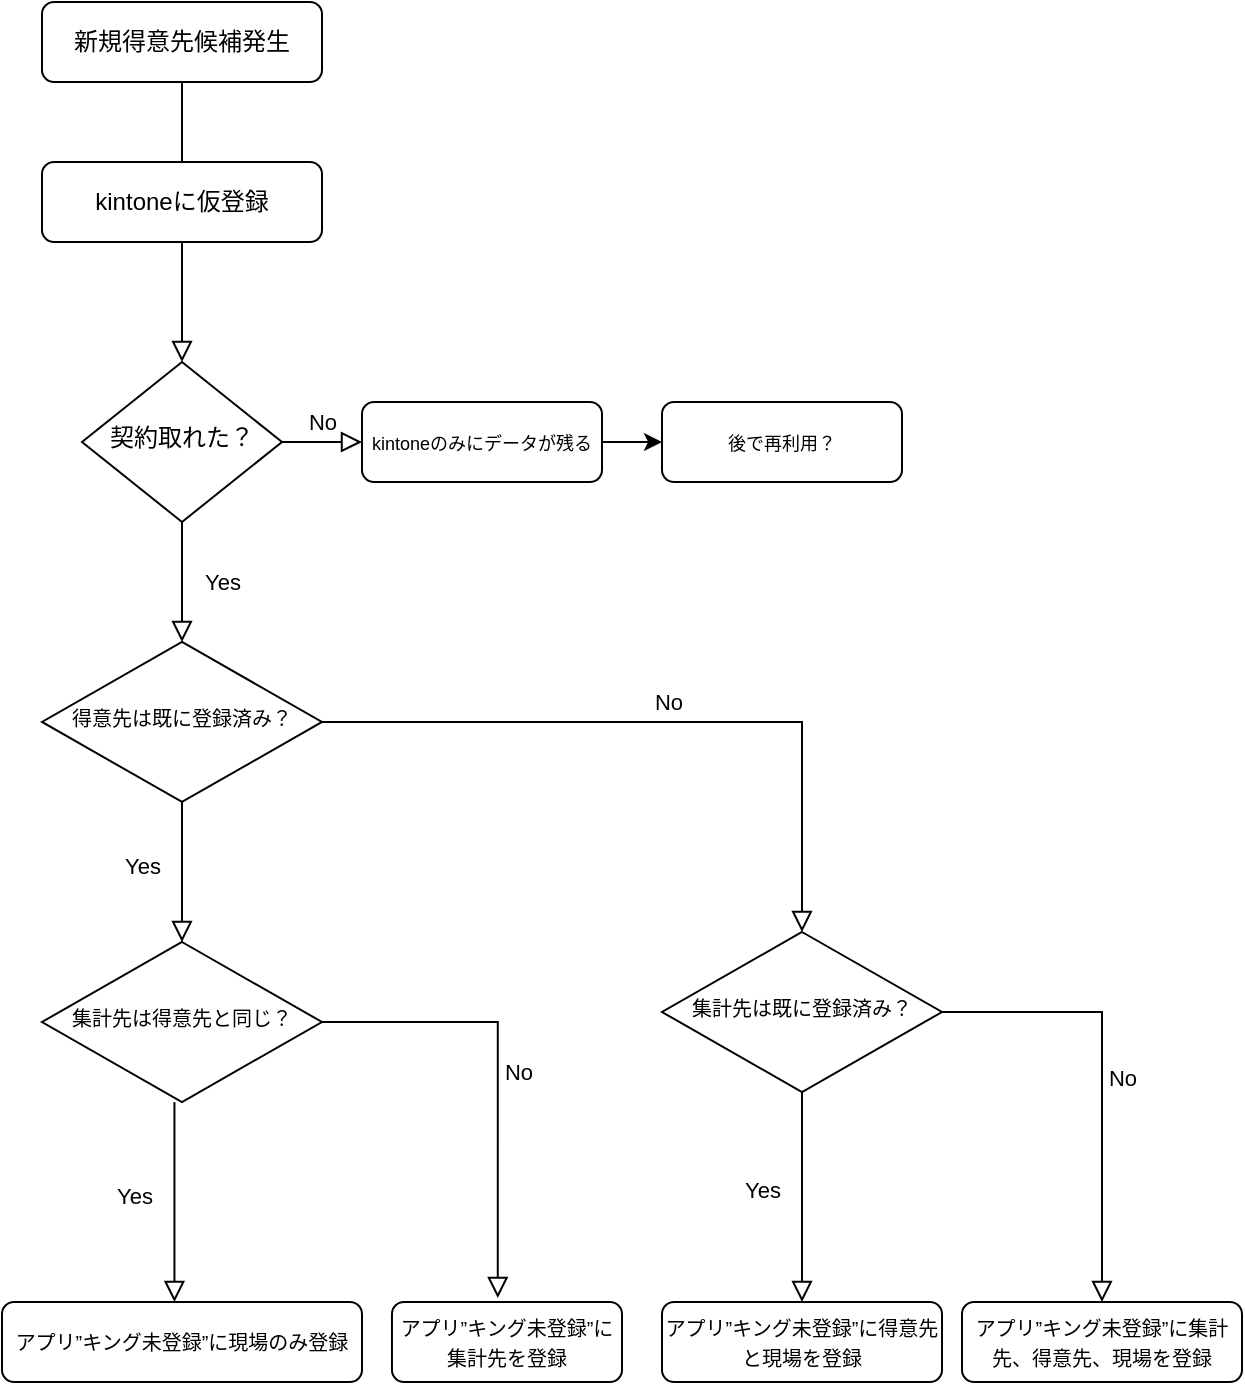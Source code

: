 <mxfile version="25.0.3">
  <diagram id="C5RBs43oDa-KdzZeNtuy" name="Page-1">
    <mxGraphModel dx="1434" dy="772" grid="1" gridSize="10" guides="1" tooltips="1" connect="1" arrows="1" fold="1" page="1" pageScale="1" pageWidth="827" pageHeight="1169" math="0" shadow="0">
      <root>
        <mxCell id="WIyWlLk6GJQsqaUBKTNV-0" />
        <mxCell id="WIyWlLk6GJQsqaUBKTNV-1" parent="WIyWlLk6GJQsqaUBKTNV-0" />
        <mxCell id="WIyWlLk6GJQsqaUBKTNV-2" value="" style="rounded=0;html=1;jettySize=auto;orthogonalLoop=1;fontSize=11;endArrow=block;endFill=0;endSize=8;strokeWidth=1;shadow=0;labelBackgroundColor=none;edgeStyle=orthogonalEdgeStyle;entryX=0.5;entryY=0;entryDx=0;entryDy=0;" parent="WIyWlLk6GJQsqaUBKTNV-1" source="WIyWlLk6GJQsqaUBKTNV-3" target="WIyWlLk6GJQsqaUBKTNV-6" edge="1">
          <mxGeometry relative="1" as="geometry">
            <mxPoint x="230" y="220" as="targetPoint" />
          </mxGeometry>
        </mxCell>
        <mxCell id="WIyWlLk6GJQsqaUBKTNV-3" value="新規得意先候補発生" style="rounded=1;whiteSpace=wrap;html=1;fontSize=12;glass=0;strokeWidth=1;shadow=0;" parent="WIyWlLk6GJQsqaUBKTNV-1" vertex="1">
          <mxGeometry x="160" y="80" width="140" height="40" as="geometry" />
        </mxCell>
        <mxCell id="WIyWlLk6GJQsqaUBKTNV-4" value="Yes" style="rounded=0;html=1;jettySize=auto;orthogonalLoop=1;fontSize=11;endArrow=block;endFill=0;endSize=8;strokeWidth=1;shadow=0;labelBackgroundColor=none;edgeStyle=orthogonalEdgeStyle;" parent="WIyWlLk6GJQsqaUBKTNV-1" source="WIyWlLk6GJQsqaUBKTNV-6" edge="1">
          <mxGeometry y="20" relative="1" as="geometry">
            <mxPoint as="offset" />
            <mxPoint x="230" y="400" as="targetPoint" />
          </mxGeometry>
        </mxCell>
        <mxCell id="WIyWlLk6GJQsqaUBKTNV-5" value="No" style="edgeStyle=orthogonalEdgeStyle;rounded=0;html=1;jettySize=auto;orthogonalLoop=1;fontSize=11;endArrow=block;endFill=0;endSize=8;strokeWidth=1;shadow=0;labelBackgroundColor=none;" parent="WIyWlLk6GJQsqaUBKTNV-1" source="WIyWlLk6GJQsqaUBKTNV-6" target="WIyWlLk6GJQsqaUBKTNV-7" edge="1">
          <mxGeometry y="10" relative="1" as="geometry">
            <mxPoint as="offset" />
          </mxGeometry>
        </mxCell>
        <mxCell id="WIyWlLk6GJQsqaUBKTNV-6" value="契約取れた？" style="rhombus;whiteSpace=wrap;html=1;shadow=0;fontFamily=Helvetica;fontSize=12;align=center;strokeWidth=1;spacing=6;spacingTop=-4;" parent="WIyWlLk6GJQsqaUBKTNV-1" vertex="1">
          <mxGeometry x="180" y="260" width="100" height="80" as="geometry" />
        </mxCell>
        <mxCell id="Kqf1HNEzd88_I7ye1qJv-6" value="" style="edgeStyle=orthogonalEdgeStyle;rounded=0;orthogonalLoop=1;jettySize=auto;html=1;" parent="WIyWlLk6GJQsqaUBKTNV-1" source="WIyWlLk6GJQsqaUBKTNV-7" target="Kqf1HNEzd88_I7ye1qJv-5" edge="1">
          <mxGeometry relative="1" as="geometry" />
        </mxCell>
        <mxCell id="WIyWlLk6GJQsqaUBKTNV-7" value="&lt;font style=&quot;font-size: 9px;&quot;&gt;kintoneのみにデータが残る&lt;/font&gt;" style="rounded=1;whiteSpace=wrap;html=1;fontSize=12;glass=0;strokeWidth=1;shadow=0;" parent="WIyWlLk6GJQsqaUBKTNV-1" vertex="1">
          <mxGeometry x="320" y="280" width="120" height="40" as="geometry" />
        </mxCell>
        <mxCell id="WIyWlLk6GJQsqaUBKTNV-11" value="&lt;font style=&quot;font-size: 10px;&quot;&gt;アプリ”キング未登録”に現場のみ登録&lt;/font&gt;" style="rounded=1;whiteSpace=wrap;html=1;fontSize=12;glass=0;strokeWidth=1;shadow=0;" parent="WIyWlLk6GJQsqaUBKTNV-1" vertex="1">
          <mxGeometry x="140" y="730" width="180" height="40" as="geometry" />
        </mxCell>
        <mxCell id="Kqf1HNEzd88_I7ye1qJv-0" value="kintoneに仮登録" style="rounded=1;whiteSpace=wrap;html=1;fontSize=12;glass=0;strokeWidth=1;shadow=0;" parent="WIyWlLk6GJQsqaUBKTNV-1" vertex="1">
          <mxGeometry x="160" y="160" width="140" height="40" as="geometry" />
        </mxCell>
        <mxCell id="Kqf1HNEzd88_I7ye1qJv-5" value="&lt;font style=&quot;font-size: 9px;&quot;&gt;後で再利用？&lt;/font&gt;" style="rounded=1;whiteSpace=wrap;html=1;fontSize=12;glass=0;strokeWidth=1;shadow=0;" parent="WIyWlLk6GJQsqaUBKTNV-1" vertex="1">
          <mxGeometry x="470" y="280" width="120" height="40" as="geometry" />
        </mxCell>
        <mxCell id="69fj887nyZ6pLTInAv98-0" value="&lt;font style=&quot;font-size: 10px;&quot;&gt;得意先は既に登録済み？&lt;/font&gt;" style="rhombus;whiteSpace=wrap;html=1;shadow=0;fontFamily=Helvetica;fontSize=12;align=center;strokeWidth=1;spacing=6;spacingTop=-4;" vertex="1" parent="WIyWlLk6GJQsqaUBKTNV-1">
          <mxGeometry x="160" y="399.98" width="140" height="80" as="geometry" />
        </mxCell>
        <mxCell id="69fj887nyZ6pLTInAv98-1" value="Yes" style="rounded=0;html=1;jettySize=auto;orthogonalLoop=1;fontSize=11;endArrow=block;endFill=0;endSize=8;strokeWidth=1;shadow=0;labelBackgroundColor=none;edgeStyle=orthogonalEdgeStyle;exitX=0.5;exitY=1;exitDx=0;exitDy=0;" edge="1" parent="WIyWlLk6GJQsqaUBKTNV-1" source="69fj887nyZ6pLTInAv98-0">
          <mxGeometry x="-0.073" y="-20" relative="1" as="geometry">
            <mxPoint as="offset" />
            <mxPoint x="230" y="550" as="targetPoint" />
            <mxPoint x="240" y="349.98" as="sourcePoint" />
            <Array as="points" />
          </mxGeometry>
        </mxCell>
        <mxCell id="69fj887nyZ6pLTInAv98-2" value="No" style="edgeStyle=orthogonalEdgeStyle;rounded=0;html=1;jettySize=auto;orthogonalLoop=1;fontSize=11;endArrow=block;endFill=0;endSize=8;strokeWidth=1;shadow=0;labelBackgroundColor=none;entryX=0.5;entryY=0;entryDx=0;entryDy=0;exitX=1;exitY=0.5;exitDx=0;exitDy=0;" edge="1" parent="WIyWlLk6GJQsqaUBKTNV-1" source="69fj887nyZ6pLTInAv98-0" target="69fj887nyZ6pLTInAv98-15">
          <mxGeometry y="10" relative="1" as="geometry">
            <mxPoint as="offset" />
            <mxPoint x="320" y="435" as="sourcePoint" />
            <mxPoint x="590" y="545" as="targetPoint" />
            <Array as="points">
              <mxPoint x="540" y="440" />
            </Array>
          </mxGeometry>
        </mxCell>
        <mxCell id="69fj887nyZ6pLTInAv98-5" value="&lt;font style=&quot;font-size: 10px;&quot;&gt;集計先は得意先と同じ？&lt;/font&gt;" style="rhombus;whiteSpace=wrap;html=1;shadow=0;fontFamily=Helvetica;fontSize=12;align=center;strokeWidth=1;spacing=6;spacingTop=-4;" vertex="1" parent="WIyWlLk6GJQsqaUBKTNV-1">
          <mxGeometry x="160" y="550" width="140" height="80" as="geometry" />
        </mxCell>
        <mxCell id="69fj887nyZ6pLTInAv98-7" value="No" style="edgeStyle=orthogonalEdgeStyle;rounded=0;html=1;jettySize=auto;orthogonalLoop=1;fontSize=11;endArrow=block;endFill=0;endSize=8;strokeWidth=1;shadow=0;labelBackgroundColor=none;entryX=0.46;entryY=-0.05;entryDx=0;entryDy=0;entryPerimeter=0;" edge="1" parent="WIyWlLk6GJQsqaUBKTNV-1" target="69fj887nyZ6pLTInAv98-8">
          <mxGeometry y="10" relative="1" as="geometry">
            <mxPoint as="offset" />
            <mxPoint x="300" y="590" as="sourcePoint" />
            <mxPoint x="334.98" y="590" as="targetPoint" />
            <Array as="points">
              <mxPoint x="388" y="590" />
            </Array>
          </mxGeometry>
        </mxCell>
        <mxCell id="69fj887nyZ6pLTInAv98-8" value="&lt;font size=&quot;1&quot;&gt;アプリ”キング未登録”に集計先を登録&lt;/font&gt;" style="rounded=1;whiteSpace=wrap;html=1;fontSize=12;glass=0;strokeWidth=1;shadow=0;" vertex="1" parent="WIyWlLk6GJQsqaUBKTNV-1">
          <mxGeometry x="334.98" y="730" width="115.02" height="40" as="geometry" />
        </mxCell>
        <mxCell id="69fj887nyZ6pLTInAv98-14" value="Yes" style="rounded=0;html=1;jettySize=auto;orthogonalLoop=1;fontSize=11;endArrow=block;endFill=0;endSize=8;strokeWidth=1;shadow=0;labelBackgroundColor=none;edgeStyle=orthogonalEdgeStyle;exitX=0.473;exitY=1.001;exitDx=0;exitDy=0;exitPerimeter=0;entryX=0.479;entryY=0;entryDx=0;entryDy=0;entryPerimeter=0;" edge="1" parent="WIyWlLk6GJQsqaUBKTNV-1" source="69fj887nyZ6pLTInAv98-5" target="WIyWlLk6GJQsqaUBKTNV-11">
          <mxGeometry x="-0.073" y="-20" relative="1" as="geometry">
            <mxPoint as="offset" />
            <mxPoint x="240" y="560" as="targetPoint" />
            <mxPoint x="240" y="490" as="sourcePoint" />
            <Array as="points" />
          </mxGeometry>
        </mxCell>
        <mxCell id="69fj887nyZ6pLTInAv98-15" value="&lt;font style=&quot;font-size: 10px;&quot;&gt;集計先は既に登録済み？&lt;/font&gt;" style="rhombus;whiteSpace=wrap;html=1;shadow=0;fontFamily=Helvetica;fontSize=12;align=center;strokeWidth=1;spacing=6;spacingTop=-4;" vertex="1" parent="WIyWlLk6GJQsqaUBKTNV-1">
          <mxGeometry x="470" y="545" width="140" height="80" as="geometry" />
        </mxCell>
        <mxCell id="69fj887nyZ6pLTInAv98-17" value="Yes" style="rounded=0;html=1;jettySize=auto;orthogonalLoop=1;fontSize=11;endArrow=block;endFill=0;endSize=8;strokeWidth=1;shadow=0;labelBackgroundColor=none;edgeStyle=orthogonalEdgeStyle;exitX=0.5;exitY=1;exitDx=0;exitDy=0;entryX=0.5;entryY=0;entryDx=0;entryDy=0;" edge="1" parent="WIyWlLk6GJQsqaUBKTNV-1" source="69fj887nyZ6pLTInAv98-15">
          <mxGeometry x="-0.073" y="-20" relative="1" as="geometry">
            <mxPoint as="offset" />
            <mxPoint x="540" y="730" as="targetPoint" />
            <mxPoint x="236" y="640" as="sourcePoint" />
            <Array as="points" />
          </mxGeometry>
        </mxCell>
        <mxCell id="69fj887nyZ6pLTInAv98-19" value="No" style="edgeStyle=orthogonalEdgeStyle;rounded=0;html=1;jettySize=auto;orthogonalLoop=1;fontSize=11;endArrow=block;endFill=0;endSize=8;strokeWidth=1;shadow=0;labelBackgroundColor=none;exitX=1;exitY=0.5;exitDx=0;exitDy=0;entryX=0.5;entryY=0;entryDx=0;entryDy=0;" edge="1" parent="WIyWlLk6GJQsqaUBKTNV-1" source="69fj887nyZ6pLTInAv98-15" target="69fj887nyZ6pLTInAv98-22">
          <mxGeometry y="10" relative="1" as="geometry">
            <mxPoint as="offset" />
            <mxPoint x="290" y="310" as="sourcePoint" />
            <mxPoint x="700" y="740" as="targetPoint" />
            <Array as="points">
              <mxPoint x="690" y="585" />
            </Array>
          </mxGeometry>
        </mxCell>
        <mxCell id="69fj887nyZ6pLTInAv98-21" value="&lt;font style=&quot;font-size: 10px;&quot;&gt;アプリ”キング未登録”に得意先と現場を登録&lt;/font&gt;" style="rounded=1;whiteSpace=wrap;html=1;fontSize=12;glass=0;strokeWidth=1;shadow=0;" vertex="1" parent="WIyWlLk6GJQsqaUBKTNV-1">
          <mxGeometry x="470" y="730" width="140" height="40" as="geometry" />
        </mxCell>
        <mxCell id="69fj887nyZ6pLTInAv98-22" value="&lt;font style=&quot;font-size: 10px;&quot;&gt;アプリ”キング未登録”に集計先、得意先、現場を登録&lt;/font&gt;" style="rounded=1;whiteSpace=wrap;html=1;fontSize=12;glass=0;strokeWidth=1;shadow=0;" vertex="1" parent="WIyWlLk6GJQsqaUBKTNV-1">
          <mxGeometry x="620" y="730" width="140" height="40" as="geometry" />
        </mxCell>
      </root>
    </mxGraphModel>
  </diagram>
</mxfile>
